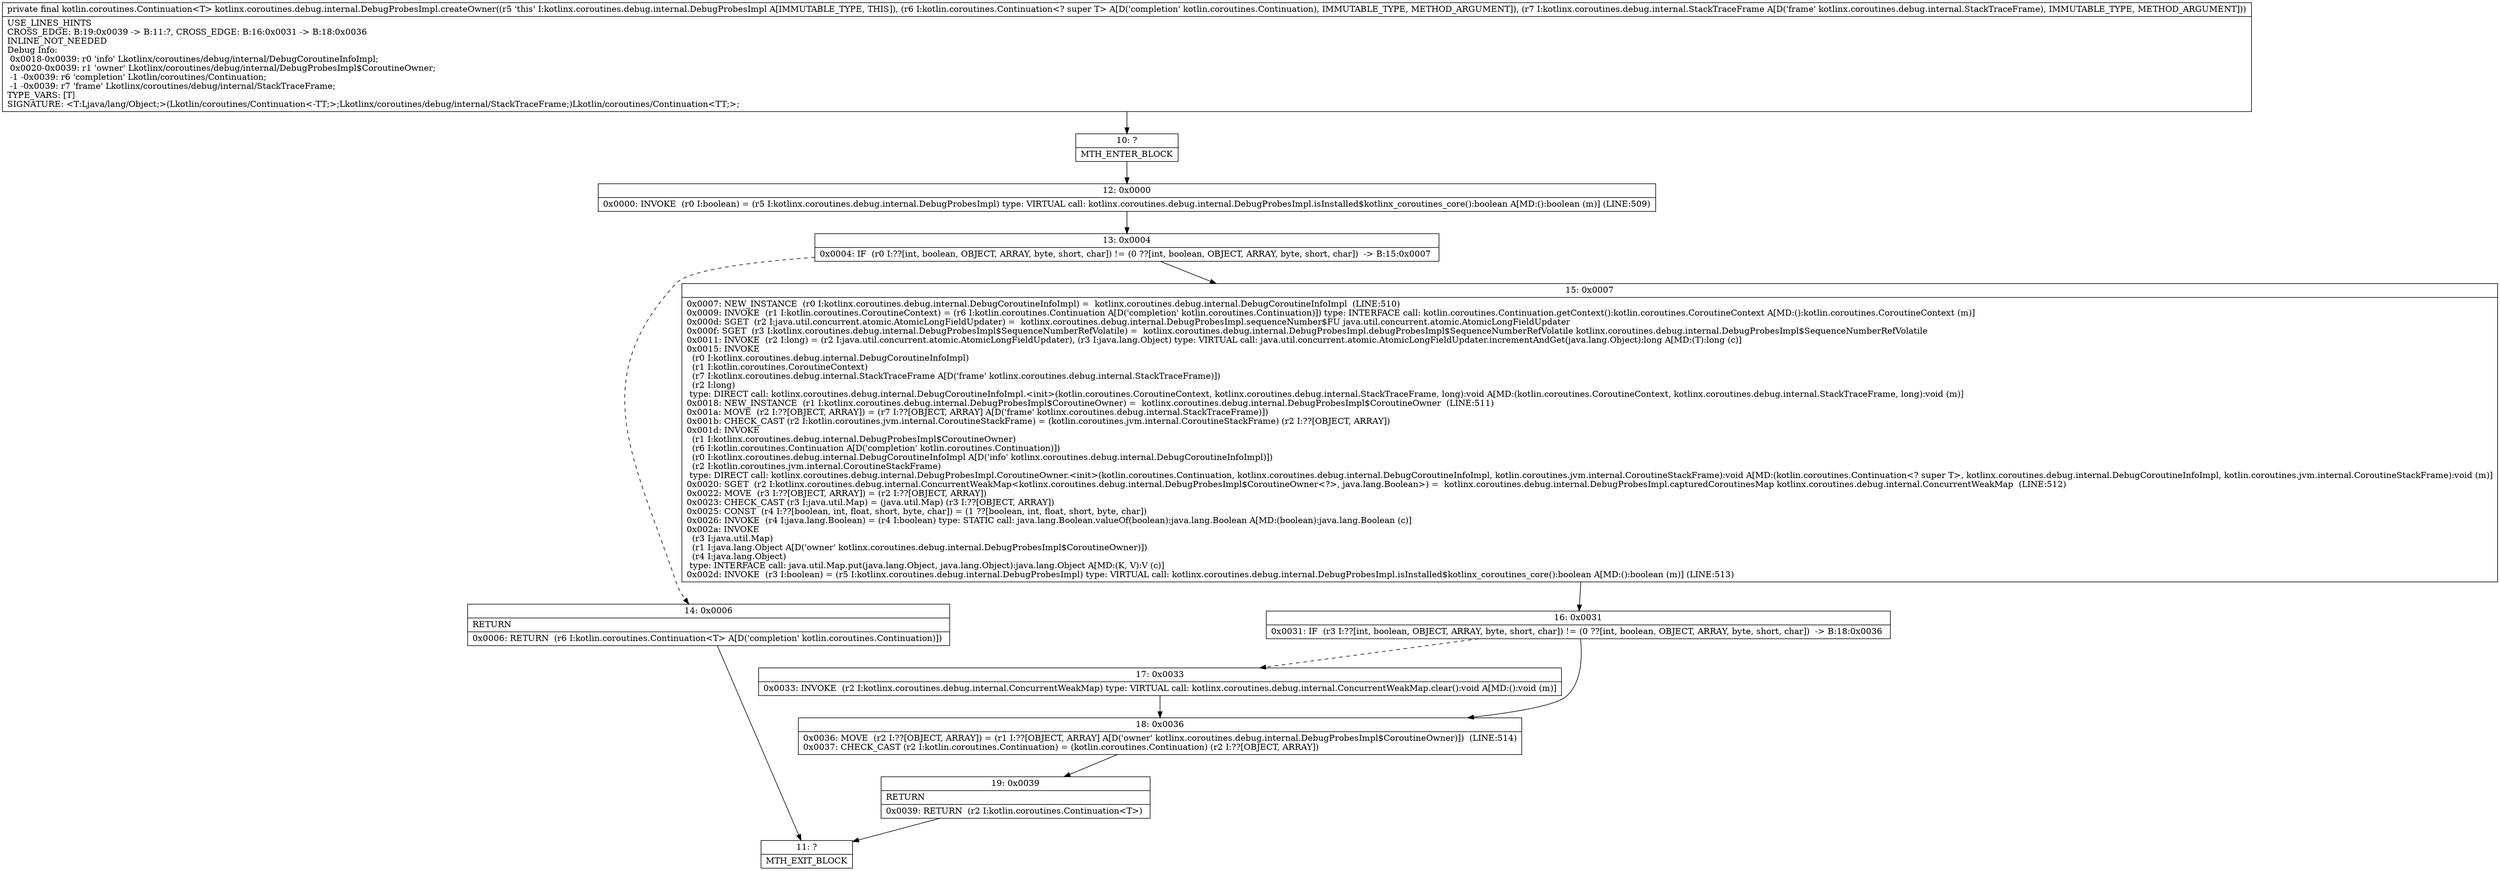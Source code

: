 digraph "CFG forkotlinx.coroutines.debug.internal.DebugProbesImpl.createOwner(Lkotlin\/coroutines\/Continuation;Lkotlinx\/coroutines\/debug\/internal\/StackTraceFrame;)Lkotlin\/coroutines\/Continuation;" {
Node_10 [shape=record,label="{10\:\ ?|MTH_ENTER_BLOCK\l}"];
Node_12 [shape=record,label="{12\:\ 0x0000|0x0000: INVOKE  (r0 I:boolean) = (r5 I:kotlinx.coroutines.debug.internal.DebugProbesImpl) type: VIRTUAL call: kotlinx.coroutines.debug.internal.DebugProbesImpl.isInstalled$kotlinx_coroutines_core():boolean A[MD:():boolean (m)] (LINE:509)\l}"];
Node_13 [shape=record,label="{13\:\ 0x0004|0x0004: IF  (r0 I:??[int, boolean, OBJECT, ARRAY, byte, short, char]) != (0 ??[int, boolean, OBJECT, ARRAY, byte, short, char])  \-\> B:15:0x0007 \l}"];
Node_14 [shape=record,label="{14\:\ 0x0006|RETURN\l|0x0006: RETURN  (r6 I:kotlin.coroutines.Continuation\<T\> A[D('completion' kotlin.coroutines.Continuation)]) \l}"];
Node_11 [shape=record,label="{11\:\ ?|MTH_EXIT_BLOCK\l}"];
Node_15 [shape=record,label="{15\:\ 0x0007|0x0007: NEW_INSTANCE  (r0 I:kotlinx.coroutines.debug.internal.DebugCoroutineInfoImpl) =  kotlinx.coroutines.debug.internal.DebugCoroutineInfoImpl  (LINE:510)\l0x0009: INVOKE  (r1 I:kotlin.coroutines.CoroutineContext) = (r6 I:kotlin.coroutines.Continuation A[D('completion' kotlin.coroutines.Continuation)]) type: INTERFACE call: kotlin.coroutines.Continuation.getContext():kotlin.coroutines.CoroutineContext A[MD:():kotlin.coroutines.CoroutineContext (m)]\l0x000d: SGET  (r2 I:java.util.concurrent.atomic.AtomicLongFieldUpdater) =  kotlinx.coroutines.debug.internal.DebugProbesImpl.sequenceNumber$FU java.util.concurrent.atomic.AtomicLongFieldUpdater \l0x000f: SGET  (r3 I:kotlinx.coroutines.debug.internal.DebugProbesImpl$SequenceNumberRefVolatile) =  kotlinx.coroutines.debug.internal.DebugProbesImpl.debugProbesImpl$SequenceNumberRefVolatile kotlinx.coroutines.debug.internal.DebugProbesImpl$SequenceNumberRefVolatile \l0x0011: INVOKE  (r2 I:long) = (r2 I:java.util.concurrent.atomic.AtomicLongFieldUpdater), (r3 I:java.lang.Object) type: VIRTUAL call: java.util.concurrent.atomic.AtomicLongFieldUpdater.incrementAndGet(java.lang.Object):long A[MD:(T):long (c)]\l0x0015: INVOKE  \l  (r0 I:kotlinx.coroutines.debug.internal.DebugCoroutineInfoImpl)\l  (r1 I:kotlin.coroutines.CoroutineContext)\l  (r7 I:kotlinx.coroutines.debug.internal.StackTraceFrame A[D('frame' kotlinx.coroutines.debug.internal.StackTraceFrame)])\l  (r2 I:long)\l type: DIRECT call: kotlinx.coroutines.debug.internal.DebugCoroutineInfoImpl.\<init\>(kotlin.coroutines.CoroutineContext, kotlinx.coroutines.debug.internal.StackTraceFrame, long):void A[MD:(kotlin.coroutines.CoroutineContext, kotlinx.coroutines.debug.internal.StackTraceFrame, long):void (m)]\l0x0018: NEW_INSTANCE  (r1 I:kotlinx.coroutines.debug.internal.DebugProbesImpl$CoroutineOwner) =  kotlinx.coroutines.debug.internal.DebugProbesImpl$CoroutineOwner  (LINE:511)\l0x001a: MOVE  (r2 I:??[OBJECT, ARRAY]) = (r7 I:??[OBJECT, ARRAY] A[D('frame' kotlinx.coroutines.debug.internal.StackTraceFrame)]) \l0x001b: CHECK_CAST (r2 I:kotlin.coroutines.jvm.internal.CoroutineStackFrame) = (kotlin.coroutines.jvm.internal.CoroutineStackFrame) (r2 I:??[OBJECT, ARRAY]) \l0x001d: INVOKE  \l  (r1 I:kotlinx.coroutines.debug.internal.DebugProbesImpl$CoroutineOwner)\l  (r6 I:kotlin.coroutines.Continuation A[D('completion' kotlin.coroutines.Continuation)])\l  (r0 I:kotlinx.coroutines.debug.internal.DebugCoroutineInfoImpl A[D('info' kotlinx.coroutines.debug.internal.DebugCoroutineInfoImpl)])\l  (r2 I:kotlin.coroutines.jvm.internal.CoroutineStackFrame)\l type: DIRECT call: kotlinx.coroutines.debug.internal.DebugProbesImpl.CoroutineOwner.\<init\>(kotlin.coroutines.Continuation, kotlinx.coroutines.debug.internal.DebugCoroutineInfoImpl, kotlin.coroutines.jvm.internal.CoroutineStackFrame):void A[MD:(kotlin.coroutines.Continuation\<? super T\>, kotlinx.coroutines.debug.internal.DebugCoroutineInfoImpl, kotlin.coroutines.jvm.internal.CoroutineStackFrame):void (m)]\l0x0020: SGET  (r2 I:kotlinx.coroutines.debug.internal.ConcurrentWeakMap\<kotlinx.coroutines.debug.internal.DebugProbesImpl$CoroutineOwner\<?\>, java.lang.Boolean\>) =  kotlinx.coroutines.debug.internal.DebugProbesImpl.capturedCoroutinesMap kotlinx.coroutines.debug.internal.ConcurrentWeakMap  (LINE:512)\l0x0022: MOVE  (r3 I:??[OBJECT, ARRAY]) = (r2 I:??[OBJECT, ARRAY]) \l0x0023: CHECK_CAST (r3 I:java.util.Map) = (java.util.Map) (r3 I:??[OBJECT, ARRAY]) \l0x0025: CONST  (r4 I:??[boolean, int, float, short, byte, char]) = (1 ??[boolean, int, float, short, byte, char]) \l0x0026: INVOKE  (r4 I:java.lang.Boolean) = (r4 I:boolean) type: STATIC call: java.lang.Boolean.valueOf(boolean):java.lang.Boolean A[MD:(boolean):java.lang.Boolean (c)]\l0x002a: INVOKE  \l  (r3 I:java.util.Map)\l  (r1 I:java.lang.Object A[D('owner' kotlinx.coroutines.debug.internal.DebugProbesImpl$CoroutineOwner)])\l  (r4 I:java.lang.Object)\l type: INTERFACE call: java.util.Map.put(java.lang.Object, java.lang.Object):java.lang.Object A[MD:(K, V):V (c)]\l0x002d: INVOKE  (r3 I:boolean) = (r5 I:kotlinx.coroutines.debug.internal.DebugProbesImpl) type: VIRTUAL call: kotlinx.coroutines.debug.internal.DebugProbesImpl.isInstalled$kotlinx_coroutines_core():boolean A[MD:():boolean (m)] (LINE:513)\l}"];
Node_16 [shape=record,label="{16\:\ 0x0031|0x0031: IF  (r3 I:??[int, boolean, OBJECT, ARRAY, byte, short, char]) != (0 ??[int, boolean, OBJECT, ARRAY, byte, short, char])  \-\> B:18:0x0036 \l}"];
Node_17 [shape=record,label="{17\:\ 0x0033|0x0033: INVOKE  (r2 I:kotlinx.coroutines.debug.internal.ConcurrentWeakMap) type: VIRTUAL call: kotlinx.coroutines.debug.internal.ConcurrentWeakMap.clear():void A[MD:():void (m)]\l}"];
Node_18 [shape=record,label="{18\:\ 0x0036|0x0036: MOVE  (r2 I:??[OBJECT, ARRAY]) = (r1 I:??[OBJECT, ARRAY] A[D('owner' kotlinx.coroutines.debug.internal.DebugProbesImpl$CoroutineOwner)])  (LINE:514)\l0x0037: CHECK_CAST (r2 I:kotlin.coroutines.Continuation) = (kotlin.coroutines.Continuation) (r2 I:??[OBJECT, ARRAY]) \l}"];
Node_19 [shape=record,label="{19\:\ 0x0039|RETURN\l|0x0039: RETURN  (r2 I:kotlin.coroutines.Continuation\<T\>) \l}"];
MethodNode[shape=record,label="{private final kotlin.coroutines.Continuation\<T\> kotlinx.coroutines.debug.internal.DebugProbesImpl.createOwner((r5 'this' I:kotlinx.coroutines.debug.internal.DebugProbesImpl A[IMMUTABLE_TYPE, THIS]), (r6 I:kotlin.coroutines.Continuation\<? super T\> A[D('completion' kotlin.coroutines.Continuation), IMMUTABLE_TYPE, METHOD_ARGUMENT]), (r7 I:kotlinx.coroutines.debug.internal.StackTraceFrame A[D('frame' kotlinx.coroutines.debug.internal.StackTraceFrame), IMMUTABLE_TYPE, METHOD_ARGUMENT]))  | USE_LINES_HINTS\lCROSS_EDGE: B:19:0x0039 \-\> B:11:?, CROSS_EDGE: B:16:0x0031 \-\> B:18:0x0036\lINLINE_NOT_NEEDED\lDebug Info:\l  0x0018\-0x0039: r0 'info' Lkotlinx\/coroutines\/debug\/internal\/DebugCoroutineInfoImpl;\l  0x0020\-0x0039: r1 'owner' Lkotlinx\/coroutines\/debug\/internal\/DebugProbesImpl$CoroutineOwner;\l  \-1 \-0x0039: r6 'completion' Lkotlin\/coroutines\/Continuation;\l  \-1 \-0x0039: r7 'frame' Lkotlinx\/coroutines\/debug\/internal\/StackTraceFrame;\lTYPE_VARS: [T]\lSIGNATURE: \<T:Ljava\/lang\/Object;\>(Lkotlin\/coroutines\/Continuation\<\-TT;\>;Lkotlinx\/coroutines\/debug\/internal\/StackTraceFrame;)Lkotlin\/coroutines\/Continuation\<TT;\>;\l}"];
MethodNode -> Node_10;Node_10 -> Node_12;
Node_12 -> Node_13;
Node_13 -> Node_14[style=dashed];
Node_13 -> Node_15;
Node_14 -> Node_11;
Node_15 -> Node_16;
Node_16 -> Node_17[style=dashed];
Node_16 -> Node_18;
Node_17 -> Node_18;
Node_18 -> Node_19;
Node_19 -> Node_11;
}

